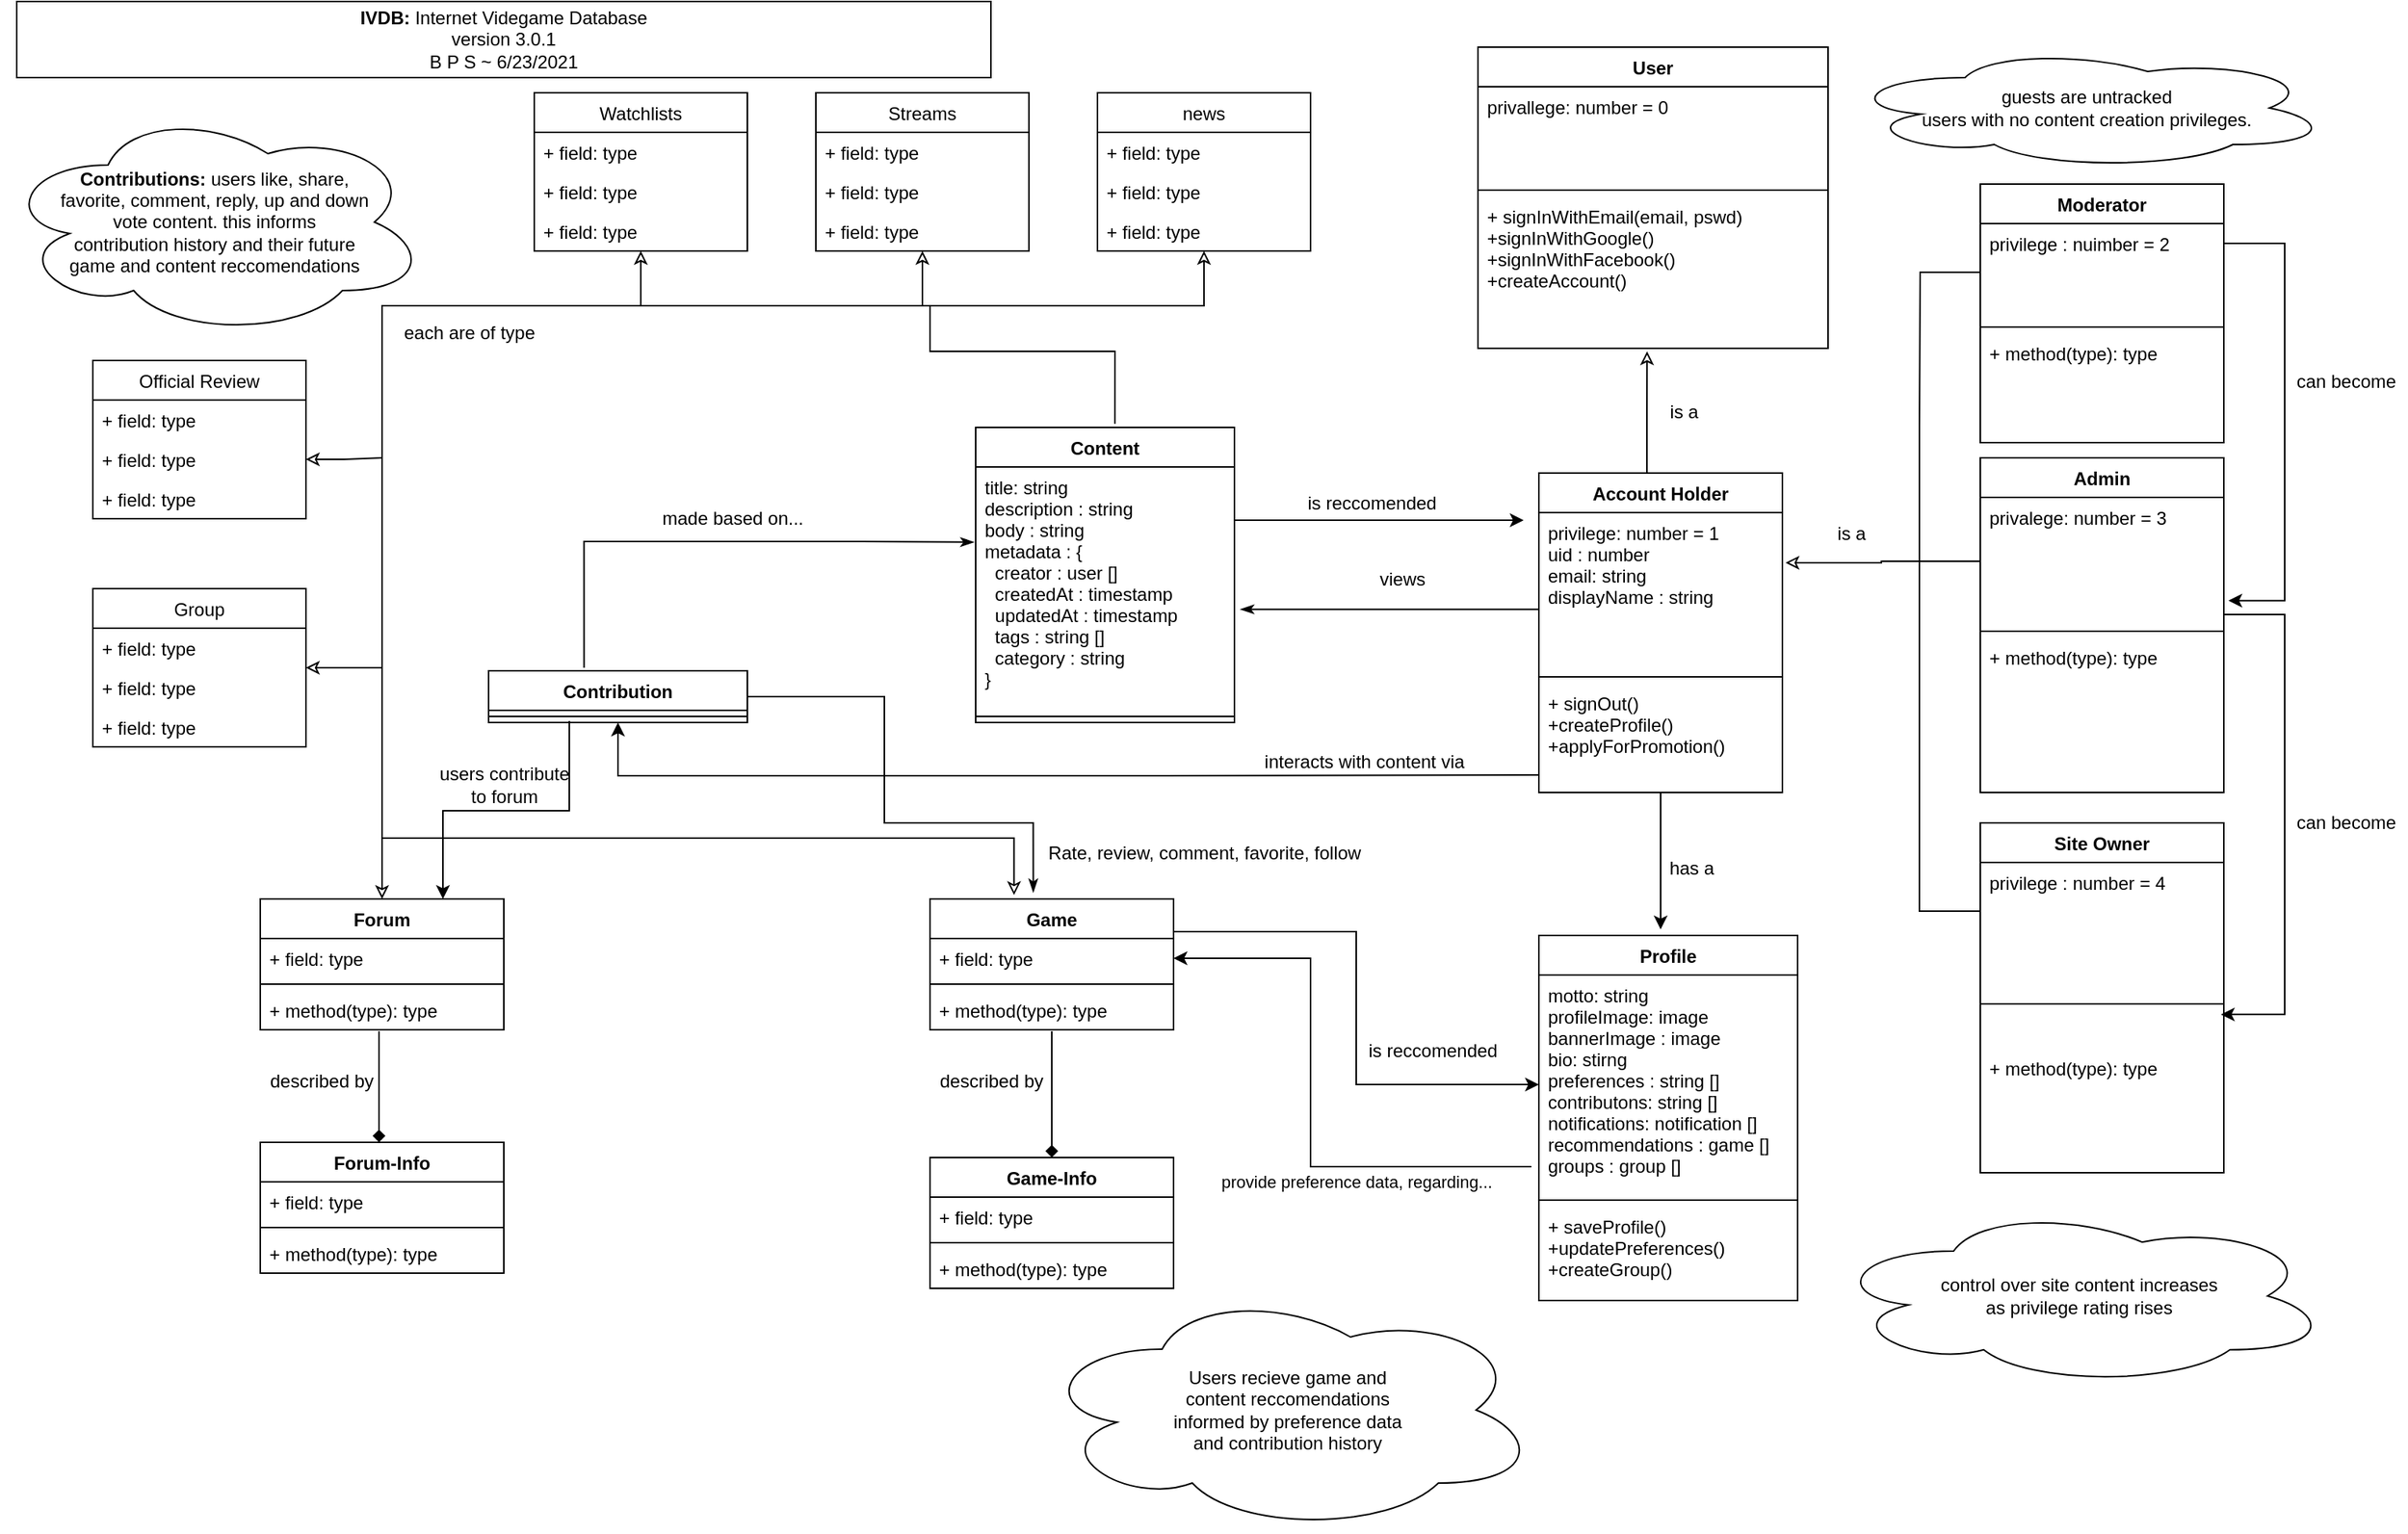 <mxfile version="14.6.0" type="device"><diagram id="C5RBs43oDa-KdzZeNtuy" name="Page-1"><mxGraphModel dx="2845" dy="926" grid="1" gridSize="10" guides="1" tooltips="1" connect="1" arrows="1" fold="1" page="1" pageScale="1" pageWidth="827" pageHeight="1169" math="0" shadow="0"><root><mxCell id="WIyWlLk6GJQsqaUBKTNV-0"/><mxCell id="WIyWlLk6GJQsqaUBKTNV-1" parent="WIyWlLk6GJQsqaUBKTNV-0"/><mxCell id="wxlpoUUS9yCr-T2D9iBe-0" value="User" style="swimlane;fontStyle=1;align=center;verticalAlign=top;childLayout=stackLayout;horizontal=1;startSize=26;horizontalStack=0;resizeParent=1;resizeParentMax=0;resizeLast=0;collapsible=1;marginBottom=0;" vertex="1" parent="WIyWlLk6GJQsqaUBKTNV-1"><mxGeometry x="200" y="40" width="230" height="198" as="geometry"/></mxCell><mxCell id="wxlpoUUS9yCr-T2D9iBe-1" value="privallege: number = 0&#xA;&#xA;" style="text;strokeColor=none;fillColor=none;align=left;verticalAlign=top;spacingLeft=4;spacingRight=4;overflow=hidden;rotatable=0;points=[[0,0.5],[1,0.5]];portConstraint=eastwest;" vertex="1" parent="wxlpoUUS9yCr-T2D9iBe-0"><mxGeometry y="26" width="230" height="64" as="geometry"/></mxCell><mxCell id="wxlpoUUS9yCr-T2D9iBe-2" value="" style="line;strokeWidth=1;fillColor=none;align=left;verticalAlign=middle;spacingTop=-1;spacingLeft=3;spacingRight=3;rotatable=0;labelPosition=right;points=[];portConstraint=eastwest;" vertex="1" parent="wxlpoUUS9yCr-T2D9iBe-0"><mxGeometry y="90" width="230" height="8" as="geometry"/></mxCell><mxCell id="wxlpoUUS9yCr-T2D9iBe-3" value="+ signInWithEmail(email, pswd)&#xA;+signInWithGoogle()&#xA;+signInWithFacebook()&#xA;+createAccount()&#xA;" style="text;strokeColor=none;fillColor=none;align=left;verticalAlign=top;spacingLeft=4;spacingRight=4;overflow=hidden;rotatable=0;points=[[0,0.5],[1,0.5]];portConstraint=eastwest;" vertex="1" parent="wxlpoUUS9yCr-T2D9iBe-0"><mxGeometry y="98" width="230" height="100" as="geometry"/></mxCell><mxCell id="wxlpoUUS9yCr-T2D9iBe-42" style="edgeStyle=orthogonalEdgeStyle;rounded=0;orthogonalLoop=1;jettySize=auto;html=1;entryX=0.483;entryY=1.02;entryDx=0;entryDy=0;entryPerimeter=0;startArrow=none;startFill=0;endArrow=classic;endFill=0;" edge="1" parent="WIyWlLk6GJQsqaUBKTNV-1" source="wxlpoUUS9yCr-T2D9iBe-9" target="wxlpoUUS9yCr-T2D9iBe-3"><mxGeometry relative="1" as="geometry"><Array as="points"><mxPoint x="311" y="280"/><mxPoint x="311" y="280"/></Array></mxGeometry></mxCell><mxCell id="wxlpoUUS9yCr-T2D9iBe-50" style="edgeStyle=orthogonalEdgeStyle;rounded=0;orthogonalLoop=1;jettySize=auto;html=1;startArrow=none;startFill=0;endArrow=classic;endFill=1;" edge="1" parent="WIyWlLk6GJQsqaUBKTNV-1" source="wxlpoUUS9yCr-T2D9iBe-9"><mxGeometry relative="1" as="geometry"><mxPoint x="320" y="620" as="targetPoint"/></mxGeometry></mxCell><mxCell id="wxlpoUUS9yCr-T2D9iBe-9" value="Account Holder" style="swimlane;fontStyle=1;align=center;verticalAlign=top;childLayout=stackLayout;horizontal=1;startSize=26;horizontalStack=0;resizeParent=1;resizeParentMax=0;resizeLast=0;collapsible=1;marginBottom=0;" vertex="1" parent="WIyWlLk6GJQsqaUBKTNV-1"><mxGeometry x="240" y="320" width="160" height="210" as="geometry"/></mxCell><mxCell id="wxlpoUUS9yCr-T2D9iBe-10" value="privilege: number = 1&#xA;uid : number&#xA;email: string&#xA;displayName : string&#xA;&#xA;" style="text;strokeColor=none;fillColor=none;align=left;verticalAlign=top;spacingLeft=4;spacingRight=4;overflow=hidden;rotatable=0;points=[[0,0.5],[1,0.5]];portConstraint=eastwest;" vertex="1" parent="wxlpoUUS9yCr-T2D9iBe-9"><mxGeometry y="26" width="160" height="104" as="geometry"/></mxCell><mxCell id="wxlpoUUS9yCr-T2D9iBe-11" value="" style="line;strokeWidth=1;fillColor=none;align=left;verticalAlign=middle;spacingTop=-1;spacingLeft=3;spacingRight=3;rotatable=0;labelPosition=right;points=[];portConstraint=eastwest;" vertex="1" parent="wxlpoUUS9yCr-T2D9iBe-9"><mxGeometry y="130" width="160" height="8" as="geometry"/></mxCell><mxCell id="wxlpoUUS9yCr-T2D9iBe-12" value="+ signOut()&#xA;+createProfile()&#xA;+applyForPromotion()&#xA;" style="text;strokeColor=none;fillColor=none;align=left;verticalAlign=top;spacingLeft=4;spacingRight=4;overflow=hidden;rotatable=0;points=[[0,0.5],[1,0.5]];portConstraint=eastwest;" vertex="1" parent="wxlpoUUS9yCr-T2D9iBe-9"><mxGeometry y="138" width="160" height="72" as="geometry"/></mxCell><mxCell id="wxlpoUUS9yCr-T2D9iBe-13" value="Moderator&#xA;" style="swimlane;fontStyle=1;align=center;verticalAlign=top;childLayout=stackLayout;horizontal=1;startSize=26;horizontalStack=0;resizeParent=1;resizeParentMax=0;resizeLast=0;collapsible=1;marginBottom=0;" vertex="1" parent="WIyWlLk6GJQsqaUBKTNV-1"><mxGeometry x="530" y="130" width="160" height="170" as="geometry"/></mxCell><mxCell id="wxlpoUUS9yCr-T2D9iBe-14" value="privilege : nuimber = 2" style="text;strokeColor=none;fillColor=none;align=left;verticalAlign=top;spacingLeft=4;spacingRight=4;overflow=hidden;rotatable=0;points=[[0,0.5],[1,0.5]];portConstraint=eastwest;" vertex="1" parent="wxlpoUUS9yCr-T2D9iBe-13"><mxGeometry y="26" width="160" height="64" as="geometry"/></mxCell><mxCell id="wxlpoUUS9yCr-T2D9iBe-15" value="" style="line;strokeWidth=1;fillColor=none;align=left;verticalAlign=middle;spacingTop=-1;spacingLeft=3;spacingRight=3;rotatable=0;labelPosition=right;points=[];portConstraint=eastwest;" vertex="1" parent="wxlpoUUS9yCr-T2D9iBe-13"><mxGeometry y="90" width="160" height="8" as="geometry"/></mxCell><mxCell id="wxlpoUUS9yCr-T2D9iBe-16" value="+ method(type): type" style="text;strokeColor=none;fillColor=none;align=left;verticalAlign=top;spacingLeft=4;spacingRight=4;overflow=hidden;rotatable=0;points=[[0,0.5],[1,0.5]];portConstraint=eastwest;" vertex="1" parent="wxlpoUUS9yCr-T2D9iBe-13"><mxGeometry y="98" width="160" height="72" as="geometry"/></mxCell><mxCell id="wxlpoUUS9yCr-T2D9iBe-17" value="Admin&#xA;" style="swimlane;fontStyle=1;align=center;verticalAlign=top;childLayout=stackLayout;horizontal=1;startSize=26;horizontalStack=0;resizeParent=1;resizeParentMax=0;resizeLast=0;collapsible=1;marginBottom=0;" vertex="1" parent="WIyWlLk6GJQsqaUBKTNV-1"><mxGeometry x="530" y="310" width="160" height="220" as="geometry"/></mxCell><mxCell id="wxlpoUUS9yCr-T2D9iBe-18" value="privalege: number = 3" style="text;strokeColor=none;fillColor=none;align=left;verticalAlign=top;spacingLeft=4;spacingRight=4;overflow=hidden;rotatable=0;points=[[0,0.5],[1,0.5]];portConstraint=eastwest;" vertex="1" parent="wxlpoUUS9yCr-T2D9iBe-17"><mxGeometry y="26" width="160" height="84" as="geometry"/></mxCell><mxCell id="wxlpoUUS9yCr-T2D9iBe-19" value="" style="line;strokeWidth=1;fillColor=none;align=left;verticalAlign=middle;spacingTop=-1;spacingLeft=3;spacingRight=3;rotatable=0;labelPosition=right;points=[];portConstraint=eastwest;" vertex="1" parent="wxlpoUUS9yCr-T2D9iBe-17"><mxGeometry y="110" width="160" height="8" as="geometry"/></mxCell><mxCell id="wxlpoUUS9yCr-T2D9iBe-20" value="+ method(type): type" style="text;strokeColor=none;fillColor=none;align=left;verticalAlign=top;spacingLeft=4;spacingRight=4;overflow=hidden;rotatable=0;points=[[0,0.5],[1,0.5]];portConstraint=eastwest;" vertex="1" parent="wxlpoUUS9yCr-T2D9iBe-17"><mxGeometry y="118" width="160" height="102" as="geometry"/></mxCell><mxCell id="wxlpoUUS9yCr-T2D9iBe-21" value="Site Owner" style="swimlane;fontStyle=1;align=center;verticalAlign=top;childLayout=stackLayout;horizontal=1;startSize=26;horizontalStack=0;resizeParent=1;resizeParentMax=0;resizeLast=0;collapsible=1;marginBottom=0;" vertex="1" parent="WIyWlLk6GJQsqaUBKTNV-1"><mxGeometry x="530" y="550" width="160" height="230" as="geometry"/></mxCell><mxCell id="wxlpoUUS9yCr-T2D9iBe-22" value="privilege : number = 4" style="text;strokeColor=none;fillColor=none;align=left;verticalAlign=top;spacingLeft=4;spacingRight=4;overflow=hidden;rotatable=0;points=[[0,0.5],[1,0.5]];portConstraint=eastwest;" vertex="1" parent="wxlpoUUS9yCr-T2D9iBe-21"><mxGeometry y="26" width="160" height="64" as="geometry"/></mxCell><mxCell id="wxlpoUUS9yCr-T2D9iBe-23" value="" style="line;strokeWidth=1;fillColor=none;align=left;verticalAlign=middle;spacingTop=-1;spacingLeft=3;spacingRight=3;rotatable=0;labelPosition=right;points=[];portConstraint=eastwest;" vertex="1" parent="wxlpoUUS9yCr-T2D9iBe-21"><mxGeometry y="90" width="160" height="58" as="geometry"/></mxCell><mxCell id="wxlpoUUS9yCr-T2D9iBe-24" value="+ method(type): type" style="text;strokeColor=none;fillColor=none;align=left;verticalAlign=top;spacingLeft=4;spacingRight=4;overflow=hidden;rotatable=0;points=[[0,0.5],[1,0.5]];portConstraint=eastwest;" vertex="1" parent="wxlpoUUS9yCr-T2D9iBe-21"><mxGeometry y="148" width="160" height="82" as="geometry"/></mxCell><mxCell id="wxlpoUUS9yCr-T2D9iBe-26" style="edgeStyle=orthogonalEdgeStyle;rounded=0;orthogonalLoop=1;jettySize=auto;html=1;endArrow=none;endFill=0;" edge="1" parent="WIyWlLk6GJQsqaUBKTNV-1" source="wxlpoUUS9yCr-T2D9iBe-14"><mxGeometry relative="1" as="geometry"><mxPoint x="490" y="290" as="targetPoint"/></mxGeometry></mxCell><mxCell id="wxlpoUUS9yCr-T2D9iBe-27" style="edgeStyle=orthogonalEdgeStyle;rounded=0;orthogonalLoop=1;jettySize=auto;html=1;endArrow=none;endFill=0;" edge="1" parent="WIyWlLk6GJQsqaUBKTNV-1" source="wxlpoUUS9yCr-T2D9iBe-22"><mxGeometry relative="1" as="geometry"><mxPoint x="490" y="290" as="targetPoint"/><Array as="points"><mxPoint x="490" y="608"/></Array></mxGeometry></mxCell><mxCell id="wxlpoUUS9yCr-T2D9iBe-28" style="edgeStyle=orthogonalEdgeStyle;rounded=0;orthogonalLoop=1;jettySize=auto;html=1;endArrow=classic;endFill=0;entryX=1.013;entryY=0.317;entryDx=0;entryDy=0;entryPerimeter=0;" edge="1" parent="WIyWlLk6GJQsqaUBKTNV-1" source="wxlpoUUS9yCr-T2D9iBe-18" target="wxlpoUUS9yCr-T2D9iBe-10"><mxGeometry relative="1" as="geometry"><mxPoint x="490" y="379" as="targetPoint"/></mxGeometry></mxCell><mxCell id="wxlpoUUS9yCr-T2D9iBe-32" value="&lt;div&gt;&lt;b&gt;IVDB: &lt;/b&gt;Internet Videgame Database&lt;/div&gt;&lt;div&gt;version 3.0.1&lt;/div&gt;&lt;div&gt;B P S ~ 6/23/2021&lt;br&gt;&lt;/div&gt;" style="text;html=1;fillColor=none;align=center;verticalAlign=middle;whiteSpace=wrap;rounded=0;strokeWidth=1;strokeColor=#000000;" vertex="1" parent="WIyWlLk6GJQsqaUBKTNV-1"><mxGeometry x="-760" y="10" width="640" height="50" as="geometry"/></mxCell><mxCell id="wxlpoUUS9yCr-T2D9iBe-35" value="&lt;div&gt;guests are untracked&lt;br&gt;&lt;/div&gt;&lt;div&gt;users with no content creation privileges.&lt;/div&gt;" style="ellipse;shape=cloud;whiteSpace=wrap;html=1;" vertex="1" parent="WIyWlLk6GJQsqaUBKTNV-1"><mxGeometry x="440" y="40" width="320" height="80" as="geometry"/></mxCell><mxCell id="wxlpoUUS9yCr-T2D9iBe-37" style="edgeStyle=orthogonalEdgeStyle;rounded=0;orthogonalLoop=1;jettySize=auto;html=1;startArrow=none;startFill=0;endArrow=classic;endFill=1;entryX=1.019;entryY=0.808;entryDx=0;entryDy=0;entryPerimeter=0;" edge="1" parent="WIyWlLk6GJQsqaUBKTNV-1" source="wxlpoUUS9yCr-T2D9iBe-14" target="wxlpoUUS9yCr-T2D9iBe-18"><mxGeometry relative="1" as="geometry"><mxPoint x="730" y="410" as="targetPoint"/><Array as="points"><mxPoint x="730" y="169"/><mxPoint x="730" y="404"/></Array></mxGeometry></mxCell><mxCell id="wxlpoUUS9yCr-T2D9iBe-38" style="edgeStyle=orthogonalEdgeStyle;rounded=0;orthogonalLoop=1;jettySize=auto;html=1;startArrow=none;startFill=0;endArrow=classic;endFill=1;entryX=0.988;entryY=-0.269;entryDx=0;entryDy=0;entryPerimeter=0;exitX=1;exitY=0.5;exitDx=0;exitDy=0;" edge="1" parent="WIyWlLk6GJQsqaUBKTNV-1" source="wxlpoUUS9yCr-T2D9iBe-20" target="wxlpoUUS9yCr-T2D9iBe-24"><mxGeometry relative="1" as="geometry"><mxPoint x="730" y="510" as="targetPoint"/><Array as="points"><mxPoint x="690" y="413"/><mxPoint x="730" y="413"/><mxPoint x="730" y="676"/></Array></mxGeometry></mxCell><mxCell id="wxlpoUUS9yCr-T2D9iBe-40" value="can become" style="text;html=1;align=center;verticalAlign=middle;resizable=0;points=[];autosize=1;strokeColor=none;" vertex="1" parent="WIyWlLk6GJQsqaUBKTNV-1"><mxGeometry x="730" y="540" width="80" height="20" as="geometry"/></mxCell><mxCell id="wxlpoUUS9yCr-T2D9iBe-41" value="can become" style="text;html=1;align=center;verticalAlign=middle;resizable=0;points=[];autosize=1;strokeColor=none;" vertex="1" parent="WIyWlLk6GJQsqaUBKTNV-1"><mxGeometry x="730" y="250" width="80" height="20" as="geometry"/></mxCell><mxCell id="wxlpoUUS9yCr-T2D9iBe-43" value="is a" style="text;html=1;align=center;verticalAlign=middle;resizable=0;points=[];autosize=1;strokeColor=none;" vertex="1" parent="WIyWlLk6GJQsqaUBKTNV-1"><mxGeometry x="320" y="270" width="30" height="20" as="geometry"/></mxCell><mxCell id="wxlpoUUS9yCr-T2D9iBe-46" value="is a" style="text;html=1;align=center;verticalAlign=middle;resizable=0;points=[];autosize=1;strokeColor=none;" vertex="1" parent="WIyWlLk6GJQsqaUBKTNV-1"><mxGeometry x="430" y="350" width="30" height="20" as="geometry"/></mxCell><mxCell id="wxlpoUUS9yCr-T2D9iBe-53" style="edgeStyle=orthogonalEdgeStyle;rounded=0;orthogonalLoop=1;jettySize=auto;html=1;startArrow=none;startFill=0;endArrow=classicThin;endFill=1;entryX=1.023;entryY=0.585;entryDx=0;entryDy=0;entryPerimeter=0;" edge="1" parent="WIyWlLk6GJQsqaUBKTNV-1" source="wxlpoUUS9yCr-T2D9iBe-10" target="wxlpoUUS9yCr-T2D9iBe-67"><mxGeometry relative="1" as="geometry"><mxPoint x="40" y="400" as="targetPoint"/><Array as="points"><mxPoint x="60" y="410"/></Array></mxGeometry></mxCell><mxCell id="wxlpoUUS9yCr-T2D9iBe-54" value="Profile" style="swimlane;fontStyle=1;align=center;verticalAlign=top;childLayout=stackLayout;horizontal=1;startSize=26;horizontalStack=0;resizeParent=1;resizeParentMax=0;resizeLast=0;collapsible=1;marginBottom=0;" vertex="1" parent="WIyWlLk6GJQsqaUBKTNV-1"><mxGeometry x="240" y="624" width="170" height="240" as="geometry"/></mxCell><mxCell id="wxlpoUUS9yCr-T2D9iBe-55" value="motto: string&#xA;profileImage: image&#xA;bannerImage : image&#xA;bio: stirng&#xA;preferences : string []&#xA;contributons: string []&#xA;notifications: notification []&#xA;recommendations : game []&#xA;groups : group []&#xA;&#xA;&#xA;" style="text;strokeColor=none;fillColor=none;align=left;verticalAlign=top;spacingLeft=4;spacingRight=4;overflow=hidden;rotatable=0;points=[[0,0.5],[1,0.5]];portConstraint=eastwest;" vertex="1" parent="wxlpoUUS9yCr-T2D9iBe-54"><mxGeometry y="26" width="170" height="144" as="geometry"/></mxCell><mxCell id="wxlpoUUS9yCr-T2D9iBe-56" value="" style="line;strokeWidth=1;fillColor=none;align=left;verticalAlign=middle;spacingTop=-1;spacingLeft=3;spacingRight=3;rotatable=0;labelPosition=right;points=[];portConstraint=eastwest;" vertex="1" parent="wxlpoUUS9yCr-T2D9iBe-54"><mxGeometry y="170" width="170" height="8" as="geometry"/></mxCell><mxCell id="wxlpoUUS9yCr-T2D9iBe-57" value="+ saveProfile()&#xA;+updatePreferences()&#xA;+createGroup()&#xA;" style="text;strokeColor=none;fillColor=none;align=left;verticalAlign=top;spacingLeft=4;spacingRight=4;overflow=hidden;rotatable=0;points=[[0,0.5],[1,0.5]];portConstraint=eastwest;" vertex="1" parent="wxlpoUUS9yCr-T2D9iBe-54"><mxGeometry y="178" width="170" height="62" as="geometry"/></mxCell><mxCell id="wxlpoUUS9yCr-T2D9iBe-63" value="has a" style="text;html=1;align=center;verticalAlign=middle;resizable=0;points=[];autosize=1;strokeColor=none;" vertex="1" parent="WIyWlLk6GJQsqaUBKTNV-1"><mxGeometry x="320" y="570" width="40" height="20" as="geometry"/></mxCell><mxCell id="wxlpoUUS9yCr-T2D9iBe-64" value="&lt;div&gt;control over site content increases &lt;br&gt;&lt;/div&gt;&lt;div&gt;as privilege rating rises&lt;/div&gt;" style="ellipse;shape=cloud;whiteSpace=wrap;html=1;" vertex="1" parent="WIyWlLk6GJQsqaUBKTNV-1"><mxGeometry x="430" y="802" width="330" height="118" as="geometry"/></mxCell><mxCell id="wxlpoUUS9yCr-T2D9iBe-65" value="views " style="text;html=1;align=center;verticalAlign=middle;resizable=0;points=[];autosize=1;strokeColor=none;" vertex="1" parent="WIyWlLk6GJQsqaUBKTNV-1"><mxGeometry x="125" y="380" width="50" height="20" as="geometry"/></mxCell><mxCell id="wxlpoUUS9yCr-T2D9iBe-127" style="edgeStyle=orthogonalEdgeStyle;rounded=0;orthogonalLoop=1;jettySize=auto;html=1;startArrow=none;startFill=0;endArrow=none;endFill=0;exitX=0.538;exitY=-0.012;exitDx=0;exitDy=0;exitPerimeter=0;" edge="1" parent="WIyWlLk6GJQsqaUBKTNV-1" source="wxlpoUUS9yCr-T2D9iBe-66"><mxGeometry relative="1" as="geometry"><mxPoint x="-160" y="210" as="targetPoint"/><Array as="points"><mxPoint x="-39" y="240"/><mxPoint x="-160" y="240"/></Array></mxGeometry></mxCell><mxCell id="wxlpoUUS9yCr-T2D9iBe-143" style="edgeStyle=orthogonalEdgeStyle;rounded=0;orthogonalLoop=1;jettySize=auto;html=1;startArrow=none;startFill=0;endArrow=classic;endFill=1;exitX=1;exitY=0.219;exitDx=0;exitDy=0;exitPerimeter=0;" edge="1" parent="WIyWlLk6GJQsqaUBKTNV-1" source="wxlpoUUS9yCr-T2D9iBe-67"><mxGeometry relative="1" as="geometry"><mxPoint x="230" y="351" as="targetPoint"/><Array as="points"><mxPoint x="230" y="351"/></Array></mxGeometry></mxCell><mxCell id="wxlpoUUS9yCr-T2D9iBe-66" value="Content" style="swimlane;fontStyle=1;align=center;verticalAlign=top;childLayout=stackLayout;horizontal=1;startSize=26;horizontalStack=0;resizeParent=1;resizeParentMax=0;resizeLast=0;collapsible=1;marginBottom=0;" vertex="1" parent="WIyWlLk6GJQsqaUBKTNV-1"><mxGeometry x="-130" y="290" width="170" height="194" as="geometry"/></mxCell><mxCell id="wxlpoUUS9yCr-T2D9iBe-67" value="title: string&#xA;description : string&#xA;body : string&#xA;metadata : {&#xA;  creator : user []&#xA;  createdAt : timestamp&#xA;  updatedAt : timestamp&#xA;  tags : string []&#xA;  category : string&#xA;}&#xA;" style="text;strokeColor=none;fillColor=none;align=left;verticalAlign=top;spacingLeft=4;spacingRight=4;overflow=hidden;rotatable=0;points=[[0,0.5],[1,0.5]];portConstraint=eastwest;" vertex="1" parent="wxlpoUUS9yCr-T2D9iBe-66"><mxGeometry y="26" width="170" height="160" as="geometry"/></mxCell><mxCell id="wxlpoUUS9yCr-T2D9iBe-68" value="" style="line;strokeWidth=1;fillColor=none;align=left;verticalAlign=middle;spacingTop=-1;spacingLeft=3;spacingRight=3;rotatable=0;labelPosition=right;points=[];portConstraint=eastwest;" vertex="1" parent="wxlpoUUS9yCr-T2D9iBe-66"><mxGeometry y="186" width="170" height="8" as="geometry"/></mxCell><mxCell id="wxlpoUUS9yCr-T2D9iBe-138" style="edgeStyle=orthogonalEdgeStyle;rounded=0;orthogonalLoop=1;jettySize=auto;html=1;startArrow=classic;startFill=0;endArrow=none;endFill=0;" edge="1" parent="WIyWlLk6GJQsqaUBKTNV-1" source="wxlpoUUS9yCr-T2D9iBe-70"><mxGeometry relative="1" as="geometry"><mxPoint x="-520" y="550" as="targetPoint"/></mxGeometry></mxCell><mxCell id="wxlpoUUS9yCr-T2D9iBe-70" value="Forum" style="swimlane;fontStyle=1;align=center;verticalAlign=top;childLayout=stackLayout;horizontal=1;startSize=26;horizontalStack=0;resizeParent=1;resizeParentMax=0;resizeLast=0;collapsible=1;marginBottom=0;" vertex="1" parent="WIyWlLk6GJQsqaUBKTNV-1"><mxGeometry x="-600" y="600" width="160" height="86" as="geometry"/></mxCell><mxCell id="wxlpoUUS9yCr-T2D9iBe-71" value="+ field: type" style="text;strokeColor=none;fillColor=none;align=left;verticalAlign=top;spacingLeft=4;spacingRight=4;overflow=hidden;rotatable=0;points=[[0,0.5],[1,0.5]];portConstraint=eastwest;" vertex="1" parent="wxlpoUUS9yCr-T2D9iBe-70"><mxGeometry y="26" width="160" height="26" as="geometry"/></mxCell><mxCell id="wxlpoUUS9yCr-T2D9iBe-72" value="" style="line;strokeWidth=1;fillColor=none;align=left;verticalAlign=middle;spacingTop=-1;spacingLeft=3;spacingRight=3;rotatable=0;labelPosition=right;points=[];portConstraint=eastwest;" vertex="1" parent="wxlpoUUS9yCr-T2D9iBe-70"><mxGeometry y="52" width="160" height="8" as="geometry"/></mxCell><mxCell id="wxlpoUUS9yCr-T2D9iBe-73" value="+ method(type): type" style="text;strokeColor=none;fillColor=none;align=left;verticalAlign=top;spacingLeft=4;spacingRight=4;overflow=hidden;rotatable=0;points=[[0,0.5],[1,0.5]];portConstraint=eastwest;" vertex="1" parent="wxlpoUUS9yCr-T2D9iBe-70"><mxGeometry y="60" width="160" height="26" as="geometry"/></mxCell><mxCell id="wxlpoUUS9yCr-T2D9iBe-87" style="edgeStyle=orthogonalEdgeStyle;rounded=0;orthogonalLoop=1;jettySize=auto;html=1;startArrow=diamond;startFill=1;endArrow=none;endFill=0;entryX=0.5;entryY=1.038;entryDx=0;entryDy=0;entryPerimeter=0;" edge="1" parent="WIyWlLk6GJQsqaUBKTNV-1" source="wxlpoUUS9yCr-T2D9iBe-74" target="wxlpoUUS9yCr-T2D9iBe-81"><mxGeometry relative="1" as="geometry"><mxPoint x="-80" y="700" as="targetPoint"/></mxGeometry></mxCell><mxCell id="wxlpoUUS9yCr-T2D9iBe-74" value="Game-Info" style="swimlane;fontStyle=1;align=center;verticalAlign=top;childLayout=stackLayout;horizontal=1;startSize=26;horizontalStack=0;resizeParent=1;resizeParentMax=0;resizeLast=0;collapsible=1;marginBottom=0;" vertex="1" parent="WIyWlLk6GJQsqaUBKTNV-1"><mxGeometry x="-160" y="770" width="160" height="86" as="geometry"/></mxCell><mxCell id="wxlpoUUS9yCr-T2D9iBe-75" value="+ field: type" style="text;strokeColor=none;fillColor=none;align=left;verticalAlign=top;spacingLeft=4;spacingRight=4;overflow=hidden;rotatable=0;points=[[0,0.5],[1,0.5]];portConstraint=eastwest;" vertex="1" parent="wxlpoUUS9yCr-T2D9iBe-74"><mxGeometry y="26" width="160" height="26" as="geometry"/></mxCell><mxCell id="wxlpoUUS9yCr-T2D9iBe-76" value="" style="line;strokeWidth=1;fillColor=none;align=left;verticalAlign=middle;spacingTop=-1;spacingLeft=3;spacingRight=3;rotatable=0;labelPosition=right;points=[];portConstraint=eastwest;" vertex="1" parent="wxlpoUUS9yCr-T2D9iBe-74"><mxGeometry y="52" width="160" height="8" as="geometry"/></mxCell><mxCell id="wxlpoUUS9yCr-T2D9iBe-77" value="+ method(type): type" style="text;strokeColor=none;fillColor=none;align=left;verticalAlign=top;spacingLeft=4;spacingRight=4;overflow=hidden;rotatable=0;points=[[0,0.5],[1,0.5]];portConstraint=eastwest;" vertex="1" parent="wxlpoUUS9yCr-T2D9iBe-74"><mxGeometry y="60" width="160" height="26" as="geometry"/></mxCell><mxCell id="wxlpoUUS9yCr-T2D9iBe-78" value="Game" style="swimlane;fontStyle=1;align=center;verticalAlign=top;childLayout=stackLayout;horizontal=1;startSize=26;horizontalStack=0;resizeParent=1;resizeParentMax=0;resizeLast=0;collapsible=1;marginBottom=0;" vertex="1" parent="WIyWlLk6GJQsqaUBKTNV-1"><mxGeometry x="-160" y="600" width="160" height="86" as="geometry"/></mxCell><mxCell id="wxlpoUUS9yCr-T2D9iBe-79" value="+ field: type" style="text;strokeColor=none;fillColor=none;align=left;verticalAlign=top;spacingLeft=4;spacingRight=4;overflow=hidden;rotatable=0;points=[[0,0.5],[1,0.5]];portConstraint=eastwest;" vertex="1" parent="wxlpoUUS9yCr-T2D9iBe-78"><mxGeometry y="26" width="160" height="26" as="geometry"/></mxCell><mxCell id="wxlpoUUS9yCr-T2D9iBe-80" value="" style="line;strokeWidth=1;fillColor=none;align=left;verticalAlign=middle;spacingTop=-1;spacingLeft=3;spacingRight=3;rotatable=0;labelPosition=right;points=[];portConstraint=eastwest;" vertex="1" parent="wxlpoUUS9yCr-T2D9iBe-78"><mxGeometry y="52" width="160" height="8" as="geometry"/></mxCell><mxCell id="wxlpoUUS9yCr-T2D9iBe-81" value="+ method(type): type" style="text;strokeColor=none;fillColor=none;align=left;verticalAlign=top;spacingLeft=4;spacingRight=4;overflow=hidden;rotatable=0;points=[[0,0.5],[1,0.5]];portConstraint=eastwest;" vertex="1" parent="wxlpoUUS9yCr-T2D9iBe-78"><mxGeometry y="60" width="160" height="26" as="geometry"/></mxCell><mxCell id="wxlpoUUS9yCr-T2D9iBe-86" style="edgeStyle=orthogonalEdgeStyle;rounded=0;orthogonalLoop=1;jettySize=auto;html=1;startArrow=diamond;startFill=1;endArrow=none;endFill=0;" edge="1" parent="WIyWlLk6GJQsqaUBKTNV-1" source="wxlpoUUS9yCr-T2D9iBe-82"><mxGeometry relative="1" as="geometry"><mxPoint x="-522" y="687" as="targetPoint"/><Array as="points"><mxPoint x="-522" y="740"/><mxPoint x="-522" y="740"/></Array></mxGeometry></mxCell><mxCell id="wxlpoUUS9yCr-T2D9iBe-82" value="Forum-Info" style="swimlane;fontStyle=1;align=center;verticalAlign=top;childLayout=stackLayout;horizontal=1;startSize=26;horizontalStack=0;resizeParent=1;resizeParentMax=0;resizeLast=0;collapsible=1;marginBottom=0;" vertex="1" parent="WIyWlLk6GJQsqaUBKTNV-1"><mxGeometry x="-600" y="760" width="160" height="86" as="geometry"/></mxCell><mxCell id="wxlpoUUS9yCr-T2D9iBe-83" value="+ field: type" style="text;strokeColor=none;fillColor=none;align=left;verticalAlign=top;spacingLeft=4;spacingRight=4;overflow=hidden;rotatable=0;points=[[0,0.5],[1,0.5]];portConstraint=eastwest;" vertex="1" parent="wxlpoUUS9yCr-T2D9iBe-82"><mxGeometry y="26" width="160" height="26" as="geometry"/></mxCell><mxCell id="wxlpoUUS9yCr-T2D9iBe-84" value="" style="line;strokeWidth=1;fillColor=none;align=left;verticalAlign=middle;spacingTop=-1;spacingLeft=3;spacingRight=3;rotatable=0;labelPosition=right;points=[];portConstraint=eastwest;" vertex="1" parent="wxlpoUUS9yCr-T2D9iBe-82"><mxGeometry y="52" width="160" height="8" as="geometry"/></mxCell><mxCell id="wxlpoUUS9yCr-T2D9iBe-85" value="+ method(type): type" style="text;strokeColor=none;fillColor=none;align=left;verticalAlign=top;spacingLeft=4;spacingRight=4;overflow=hidden;rotatable=0;points=[[0,0.5],[1,0.5]];portConstraint=eastwest;" vertex="1" parent="wxlpoUUS9yCr-T2D9iBe-82"><mxGeometry y="60" width="160" height="26" as="geometry"/></mxCell><mxCell id="wxlpoUUS9yCr-T2D9iBe-88" value="described by" style="text;html=1;align=center;verticalAlign=middle;resizable=0;points=[];autosize=1;strokeColor=none;" vertex="1" parent="WIyWlLk6GJQsqaUBKTNV-1"><mxGeometry x="-600" y="710" width="80" height="20" as="geometry"/></mxCell><mxCell id="wxlpoUUS9yCr-T2D9iBe-89" value="described by" style="text;html=1;align=center;verticalAlign=middle;resizable=0;points=[];autosize=1;strokeColor=none;" vertex="1" parent="WIyWlLk6GJQsqaUBKTNV-1"><mxGeometry x="-160" y="710" width="80" height="20" as="geometry"/></mxCell><mxCell id="wxlpoUUS9yCr-T2D9iBe-90" style="edgeStyle=orthogonalEdgeStyle;rounded=0;orthogonalLoop=1;jettySize=auto;html=1;entryX=1;entryY=0.25;entryDx=0;entryDy=0;startArrow=classic;startFill=1;endArrow=none;endFill=0;" edge="1" parent="WIyWlLk6GJQsqaUBKTNV-1" source="wxlpoUUS9yCr-T2D9iBe-55" target="wxlpoUUS9yCr-T2D9iBe-78"><mxGeometry relative="1" as="geometry"/></mxCell><mxCell id="wxlpoUUS9yCr-T2D9iBe-91" style="edgeStyle=orthogonalEdgeStyle;rounded=0;orthogonalLoop=1;jettySize=auto;html=1;entryX=-0.029;entryY=0.875;entryDx=0;entryDy=0;entryPerimeter=0;startArrow=classic;startFill=1;endArrow=none;endFill=0;" edge="1" parent="WIyWlLk6GJQsqaUBKTNV-1" source="wxlpoUUS9yCr-T2D9iBe-79" target="wxlpoUUS9yCr-T2D9iBe-55"><mxGeometry relative="1" as="geometry"><Array as="points"><mxPoint x="90" y="639"/><mxPoint x="90" y="776"/></Array></mxGeometry></mxCell><mxCell id="wxlpoUUS9yCr-T2D9iBe-145" value="provide preference data, regarding..." style="edgeLabel;html=1;align=center;verticalAlign=middle;resizable=0;points=[];" vertex="1" connectable="0" parent="wxlpoUUS9yCr-T2D9iBe-91"><mxGeometry x="0.22" y="-9" relative="1" as="geometry"><mxPoint x="30" y="1" as="offset"/></mxGeometry></mxCell><mxCell id="wxlpoUUS9yCr-T2D9iBe-94" value="&lt;div&gt;Users recieve game and &lt;br&gt;&lt;/div&gt;&lt;div&gt;content reccomendations&lt;/div&gt;&lt;div&gt;informed by preference data&lt;/div&gt;&lt;div&gt; and contribution history&lt;br&gt;&lt;/div&gt;" style="ellipse;shape=cloud;whiteSpace=wrap;html=1;" vertex="1" parent="WIyWlLk6GJQsqaUBKTNV-1"><mxGeometry x="-90" y="856" width="330" height="160" as="geometry"/></mxCell><mxCell id="wxlpoUUS9yCr-T2D9iBe-100" style="edgeStyle=orthogonalEdgeStyle;rounded=0;orthogonalLoop=1;jettySize=auto;html=1;startArrow=none;startFill=0;endArrow=classicThin;endFill=1;entryX=0.424;entryY=-0.05;entryDx=0;entryDy=0;entryPerimeter=0;" edge="1" parent="WIyWlLk6GJQsqaUBKTNV-1" source="wxlpoUUS9yCr-T2D9iBe-97" target="wxlpoUUS9yCr-T2D9iBe-78"><mxGeometry relative="1" as="geometry"><mxPoint x="-90" y="590" as="targetPoint"/><Array as="points"><mxPoint x="-190" y="467"/><mxPoint x="-190" y="550"/><mxPoint x="-92" y="550"/></Array></mxGeometry></mxCell><mxCell id="wxlpoUUS9yCr-T2D9iBe-103" style="edgeStyle=orthogonalEdgeStyle;rounded=0;orthogonalLoop=1;jettySize=auto;html=1;startArrow=classic;startFill=1;endArrow=none;endFill=0;entryX=0.003;entryY=0.841;entryDx=0;entryDy=0;entryPerimeter=0;" edge="1" parent="WIyWlLk6GJQsqaUBKTNV-1" source="wxlpoUUS9yCr-T2D9iBe-97" target="wxlpoUUS9yCr-T2D9iBe-12"><mxGeometry relative="1" as="geometry"><mxPoint x="-295" y="400" as="targetPoint"/><Array as="points"><mxPoint x="-365" y="519"/><mxPoint x="-20" y="519"/></Array></mxGeometry></mxCell><mxCell id="wxlpoUUS9yCr-T2D9iBe-104" style="edgeStyle=orthogonalEdgeStyle;rounded=0;orthogonalLoop=1;jettySize=auto;html=1;entryX=-0.006;entryY=0.309;entryDx=0;entryDy=0;entryPerimeter=0;startArrow=none;startFill=0;endArrow=classicThin;endFill=1;exitX=0.369;exitY=-0.059;exitDx=0;exitDy=0;exitPerimeter=0;" edge="1" parent="WIyWlLk6GJQsqaUBKTNV-1" source="wxlpoUUS9yCr-T2D9iBe-97" target="wxlpoUUS9yCr-T2D9iBe-67"><mxGeometry relative="1" as="geometry"><Array as="points"><mxPoint x="-387" y="365"/><mxPoint x="-205" y="365"/></Array></mxGeometry></mxCell><mxCell id="wxlpoUUS9yCr-T2D9iBe-141" style="edgeStyle=orthogonalEdgeStyle;rounded=0;orthogonalLoop=1;jettySize=auto;html=1;entryX=0.75;entryY=0;entryDx=0;entryDy=0;startArrow=none;startFill=0;endArrow=classic;endFill=1;exitX=0.312;exitY=0.875;exitDx=0;exitDy=0;exitPerimeter=0;" edge="1" parent="WIyWlLk6GJQsqaUBKTNV-1" source="wxlpoUUS9yCr-T2D9iBe-99" target="wxlpoUUS9yCr-T2D9iBe-70"><mxGeometry relative="1" as="geometry"/></mxCell><mxCell id="wxlpoUUS9yCr-T2D9iBe-97" value="Contribution" style="swimlane;fontStyle=1;align=center;verticalAlign=top;childLayout=stackLayout;horizontal=1;startSize=26;horizontalStack=0;resizeParent=1;resizeParentMax=0;resizeLast=0;collapsible=1;marginBottom=0;" vertex="1" parent="WIyWlLk6GJQsqaUBKTNV-1"><mxGeometry x="-450" y="450" width="170" height="34" as="geometry"/></mxCell><mxCell id="wxlpoUUS9yCr-T2D9iBe-99" value="" style="line;strokeWidth=1;fillColor=none;align=left;verticalAlign=middle;spacingTop=-1;spacingLeft=3;spacingRight=3;rotatable=0;labelPosition=right;points=[];portConstraint=eastwest;" vertex="1" parent="wxlpoUUS9yCr-T2D9iBe-97"><mxGeometry y="26" width="170" height="8" as="geometry"/></mxCell><mxCell id="wxlpoUUS9yCr-T2D9iBe-101" value="interacts with content via" style="text;html=1;align=center;verticalAlign=middle;resizable=0;points=[];autosize=1;strokeColor=none;" vertex="1" parent="WIyWlLk6GJQsqaUBKTNV-1"><mxGeometry x="50" y="500" width="150" height="20" as="geometry"/></mxCell><mxCell id="wxlpoUUS9yCr-T2D9iBe-105" value="made based on..." style="text;html=1;align=center;verticalAlign=middle;resizable=0;points=[];autosize=1;strokeColor=none;" vertex="1" parent="WIyWlLk6GJQsqaUBKTNV-1"><mxGeometry x="-345" y="340" width="110" height="20" as="geometry"/></mxCell><mxCell id="wxlpoUUS9yCr-T2D9iBe-124" style="edgeStyle=orthogonalEdgeStyle;rounded=0;orthogonalLoop=1;jettySize=auto;html=1;startArrow=classic;startFill=0;endArrow=none;endFill=0;exitX=0.345;exitY=-0.03;exitDx=0;exitDy=0;exitPerimeter=0;" edge="1" parent="WIyWlLk6GJQsqaUBKTNV-1" source="wxlpoUUS9yCr-T2D9iBe-78"><mxGeometry relative="1" as="geometry"><mxPoint x="20" y="200" as="targetPoint"/><Array as="points"><mxPoint x="-105" y="560"/><mxPoint x="-520" y="560"/><mxPoint x="-520" y="210"/><mxPoint x="20" y="210"/></Array></mxGeometry></mxCell><mxCell id="wxlpoUUS9yCr-T2D9iBe-136" style="edgeStyle=orthogonalEdgeStyle;rounded=0;orthogonalLoop=1;jettySize=auto;html=1;startArrow=classic;startFill=0;endArrow=none;endFill=0;" edge="1" parent="WIyWlLk6GJQsqaUBKTNV-1" source="wxlpoUUS9yCr-T2D9iBe-106"><mxGeometry relative="1" as="geometry"><mxPoint x="-350" y="210" as="targetPoint"/></mxGeometry></mxCell><mxCell id="wxlpoUUS9yCr-T2D9iBe-106" value="Watchlists" style="swimlane;fontStyle=0;childLayout=stackLayout;horizontal=1;startSize=26;fillColor=none;horizontalStack=0;resizeParent=1;resizeParentMax=0;resizeLast=0;collapsible=1;marginBottom=0;" vertex="1" parent="WIyWlLk6GJQsqaUBKTNV-1"><mxGeometry x="-420" y="70" width="140" height="104" as="geometry"/></mxCell><mxCell id="wxlpoUUS9yCr-T2D9iBe-107" value="+ field: type" style="text;strokeColor=none;fillColor=none;align=left;verticalAlign=top;spacingLeft=4;spacingRight=4;overflow=hidden;rotatable=0;points=[[0,0.5],[1,0.5]];portConstraint=eastwest;" vertex="1" parent="wxlpoUUS9yCr-T2D9iBe-106"><mxGeometry y="26" width="140" height="26" as="geometry"/></mxCell><mxCell id="wxlpoUUS9yCr-T2D9iBe-108" value="+ field: type" style="text;strokeColor=none;fillColor=none;align=left;verticalAlign=top;spacingLeft=4;spacingRight=4;overflow=hidden;rotatable=0;points=[[0,0.5],[1,0.5]];portConstraint=eastwest;" vertex="1" parent="wxlpoUUS9yCr-T2D9iBe-106"><mxGeometry y="52" width="140" height="26" as="geometry"/></mxCell><mxCell id="wxlpoUUS9yCr-T2D9iBe-109" value="+ field: type" style="text;strokeColor=none;fillColor=none;align=left;verticalAlign=top;spacingLeft=4;spacingRight=4;overflow=hidden;rotatable=0;points=[[0,0.5],[1,0.5]];portConstraint=eastwest;" vertex="1" parent="wxlpoUUS9yCr-T2D9iBe-106"><mxGeometry y="78" width="140" height="26" as="geometry"/></mxCell><mxCell id="wxlpoUUS9yCr-T2D9iBe-125" style="edgeStyle=orthogonalEdgeStyle;rounded=0;orthogonalLoop=1;jettySize=auto;html=1;startArrow=classic;startFill=0;endArrow=none;endFill=0;" edge="1" parent="WIyWlLk6GJQsqaUBKTNV-1" source="wxlpoUUS9yCr-T2D9iBe-110"><mxGeometry relative="1" as="geometry"><mxPoint x="-165" y="210" as="targetPoint"/></mxGeometry></mxCell><mxCell id="wxlpoUUS9yCr-T2D9iBe-110" value="Streams" style="swimlane;fontStyle=0;childLayout=stackLayout;horizontal=1;startSize=26;fillColor=none;horizontalStack=0;resizeParent=1;resizeParentMax=0;resizeLast=0;collapsible=1;marginBottom=0;" vertex="1" parent="WIyWlLk6GJQsqaUBKTNV-1"><mxGeometry x="-235" y="70" width="140" height="104" as="geometry"/></mxCell><mxCell id="wxlpoUUS9yCr-T2D9iBe-111" value="+ field: type" style="text;strokeColor=none;fillColor=none;align=left;verticalAlign=top;spacingLeft=4;spacingRight=4;overflow=hidden;rotatable=0;points=[[0,0.5],[1,0.5]];portConstraint=eastwest;" vertex="1" parent="wxlpoUUS9yCr-T2D9iBe-110"><mxGeometry y="26" width="140" height="26" as="geometry"/></mxCell><mxCell id="wxlpoUUS9yCr-T2D9iBe-112" value="+ field: type" style="text;strokeColor=none;fillColor=none;align=left;verticalAlign=top;spacingLeft=4;spacingRight=4;overflow=hidden;rotatable=0;points=[[0,0.5],[1,0.5]];portConstraint=eastwest;" vertex="1" parent="wxlpoUUS9yCr-T2D9iBe-110"><mxGeometry y="52" width="140" height="26" as="geometry"/></mxCell><mxCell id="wxlpoUUS9yCr-T2D9iBe-113" value="+ field: type" style="text;strokeColor=none;fillColor=none;align=left;verticalAlign=top;spacingLeft=4;spacingRight=4;overflow=hidden;rotatable=0;points=[[0,0.5],[1,0.5]];portConstraint=eastwest;" vertex="1" parent="wxlpoUUS9yCr-T2D9iBe-110"><mxGeometry y="78" width="140" height="26" as="geometry"/></mxCell><mxCell id="wxlpoUUS9yCr-T2D9iBe-123" style="edgeStyle=orthogonalEdgeStyle;rounded=0;orthogonalLoop=1;jettySize=auto;html=1;startArrow=classic;startFill=0;endArrow=none;endFill=0;" edge="1" parent="WIyWlLk6GJQsqaUBKTNV-1" source="wxlpoUUS9yCr-T2D9iBe-114"><mxGeometry relative="1" as="geometry"><mxPoint x="20" y="200" as="targetPoint"/></mxGeometry></mxCell><mxCell id="wxlpoUUS9yCr-T2D9iBe-114" value="news" style="swimlane;fontStyle=0;childLayout=stackLayout;horizontal=1;startSize=26;fillColor=none;horizontalStack=0;resizeParent=1;resizeParentMax=0;resizeLast=0;collapsible=1;marginBottom=0;" vertex="1" parent="WIyWlLk6GJQsqaUBKTNV-1"><mxGeometry x="-50" y="70" width="140" height="104" as="geometry"/></mxCell><mxCell id="wxlpoUUS9yCr-T2D9iBe-115" value="+ field: type" style="text;strokeColor=none;fillColor=none;align=left;verticalAlign=top;spacingLeft=4;spacingRight=4;overflow=hidden;rotatable=0;points=[[0,0.5],[1,0.5]];portConstraint=eastwest;" vertex="1" parent="wxlpoUUS9yCr-T2D9iBe-114"><mxGeometry y="26" width="140" height="26" as="geometry"/></mxCell><mxCell id="wxlpoUUS9yCr-T2D9iBe-116" value="+ field: type" style="text;strokeColor=none;fillColor=none;align=left;verticalAlign=top;spacingLeft=4;spacingRight=4;overflow=hidden;rotatable=0;points=[[0,0.5],[1,0.5]];portConstraint=eastwest;" vertex="1" parent="wxlpoUUS9yCr-T2D9iBe-114"><mxGeometry y="52" width="140" height="26" as="geometry"/></mxCell><mxCell id="wxlpoUUS9yCr-T2D9iBe-117" value="+ field: type" style="text;strokeColor=none;fillColor=none;align=left;verticalAlign=top;spacingLeft=4;spacingRight=4;overflow=hidden;rotatable=0;points=[[0,0.5],[1,0.5]];portConstraint=eastwest;" vertex="1" parent="wxlpoUUS9yCr-T2D9iBe-114"><mxGeometry y="78" width="140" height="26" as="geometry"/></mxCell><mxCell id="wxlpoUUS9yCr-T2D9iBe-118" value="&lt;div&gt;&lt;b&gt;Contributions: &lt;/b&gt;users like, share,&lt;/div&gt;&lt;div&gt;favorite, comment, reply, up and down &lt;br&gt;&lt;/div&gt;&lt;div&gt;vote content. this informs &lt;br&gt;&lt;/div&gt;&lt;div&gt;contribution history and their future&lt;/div&gt;&lt;div&gt;game and content reccomendations&lt;br&gt;&lt;/div&gt;" style="ellipse;shape=cloud;whiteSpace=wrap;html=1;" vertex="1" parent="WIyWlLk6GJQsqaUBKTNV-1"><mxGeometry x="-770" y="80" width="280" height="150" as="geometry"/></mxCell><mxCell id="wxlpoUUS9yCr-T2D9iBe-120" value="Rate, review, comment, favorite, follow" style="text;html=1;align=center;verticalAlign=middle;resizable=0;points=[];autosize=1;strokeColor=none;" vertex="1" parent="WIyWlLk6GJQsqaUBKTNV-1"><mxGeometry x="-90" y="560" width="220" height="20" as="geometry"/></mxCell><mxCell id="wxlpoUUS9yCr-T2D9iBe-128" value="Official Review" style="swimlane;fontStyle=0;childLayout=stackLayout;horizontal=1;startSize=26;fillColor=none;horizontalStack=0;resizeParent=1;resizeParentMax=0;resizeLast=0;collapsible=1;marginBottom=0;" vertex="1" parent="WIyWlLk6GJQsqaUBKTNV-1"><mxGeometry x="-710" y="246" width="140" height="104" as="geometry"/></mxCell><mxCell id="wxlpoUUS9yCr-T2D9iBe-129" value="+ field: type" style="text;strokeColor=none;fillColor=none;align=left;verticalAlign=top;spacingLeft=4;spacingRight=4;overflow=hidden;rotatable=0;points=[[0,0.5],[1,0.5]];portConstraint=eastwest;" vertex="1" parent="wxlpoUUS9yCr-T2D9iBe-128"><mxGeometry y="26" width="140" height="26" as="geometry"/></mxCell><mxCell id="wxlpoUUS9yCr-T2D9iBe-130" value="+ field: type" style="text;strokeColor=none;fillColor=none;align=left;verticalAlign=top;spacingLeft=4;spacingRight=4;overflow=hidden;rotatable=0;points=[[0,0.5],[1,0.5]];portConstraint=eastwest;" vertex="1" parent="wxlpoUUS9yCr-T2D9iBe-128"><mxGeometry y="52" width="140" height="26" as="geometry"/></mxCell><mxCell id="wxlpoUUS9yCr-T2D9iBe-131" value="+ field: type" style="text;strokeColor=none;fillColor=none;align=left;verticalAlign=top;spacingLeft=4;spacingRight=4;overflow=hidden;rotatable=0;points=[[0,0.5],[1,0.5]];portConstraint=eastwest;" vertex="1" parent="wxlpoUUS9yCr-T2D9iBe-128"><mxGeometry y="78" width="140" height="26" as="geometry"/></mxCell><mxCell id="wxlpoUUS9yCr-T2D9iBe-139" style="edgeStyle=orthogonalEdgeStyle;rounded=0;orthogonalLoop=1;jettySize=auto;html=1;startArrow=classic;startFill=0;endArrow=none;endFill=0;" edge="1" parent="WIyWlLk6GJQsqaUBKTNV-1" source="wxlpoUUS9yCr-T2D9iBe-132"><mxGeometry relative="1" as="geometry"><mxPoint x="-520" y="448" as="targetPoint"/></mxGeometry></mxCell><mxCell id="wxlpoUUS9yCr-T2D9iBe-132" value="Group" style="swimlane;fontStyle=0;childLayout=stackLayout;horizontal=1;startSize=26;fillColor=none;horizontalStack=0;resizeParent=1;resizeParentMax=0;resizeLast=0;collapsible=1;marginBottom=0;" vertex="1" parent="WIyWlLk6GJQsqaUBKTNV-1"><mxGeometry x="-710" y="396" width="140" height="104" as="geometry"/></mxCell><mxCell id="wxlpoUUS9yCr-T2D9iBe-133" value="+ field: type" style="text;strokeColor=none;fillColor=none;align=left;verticalAlign=top;spacingLeft=4;spacingRight=4;overflow=hidden;rotatable=0;points=[[0,0.5],[1,0.5]];portConstraint=eastwest;" vertex="1" parent="wxlpoUUS9yCr-T2D9iBe-132"><mxGeometry y="26" width="140" height="26" as="geometry"/></mxCell><mxCell id="wxlpoUUS9yCr-T2D9iBe-134" value="+ field: type" style="text;strokeColor=none;fillColor=none;align=left;verticalAlign=top;spacingLeft=4;spacingRight=4;overflow=hidden;rotatable=0;points=[[0,0.5],[1,0.5]];portConstraint=eastwest;" vertex="1" parent="wxlpoUUS9yCr-T2D9iBe-132"><mxGeometry y="52" width="140" height="26" as="geometry"/></mxCell><mxCell id="wxlpoUUS9yCr-T2D9iBe-135" value="+ field: type" style="text;strokeColor=none;fillColor=none;align=left;verticalAlign=top;spacingLeft=4;spacingRight=4;overflow=hidden;rotatable=0;points=[[0,0.5],[1,0.5]];portConstraint=eastwest;" vertex="1" parent="wxlpoUUS9yCr-T2D9iBe-132"><mxGeometry y="78" width="140" height="26" as="geometry"/></mxCell><mxCell id="wxlpoUUS9yCr-T2D9iBe-137" style="edgeStyle=orthogonalEdgeStyle;rounded=0;orthogonalLoop=1;jettySize=auto;html=1;startArrow=classic;startFill=0;endArrow=none;endFill=0;" edge="1" parent="WIyWlLk6GJQsqaUBKTNV-1" source="wxlpoUUS9yCr-T2D9iBe-130"><mxGeometry relative="1" as="geometry"><mxPoint x="-520" y="310" as="targetPoint"/></mxGeometry></mxCell><mxCell id="wxlpoUUS9yCr-T2D9iBe-142" value="&lt;div&gt;users contribute&lt;/div&gt;&lt;div&gt;to forum&lt;br&gt;&lt;/div&gt;" style="text;html=1;align=center;verticalAlign=middle;resizable=0;points=[];autosize=1;strokeColor=none;" vertex="1" parent="WIyWlLk6GJQsqaUBKTNV-1"><mxGeometry x="-490" y="510" width="100" height="30" as="geometry"/></mxCell><mxCell id="wxlpoUUS9yCr-T2D9iBe-144" value="is reccomended" style="text;html=1;align=center;verticalAlign=middle;resizable=0;points=[];autosize=1;strokeColor=none;" vertex="1" parent="WIyWlLk6GJQsqaUBKTNV-1"><mxGeometry x="80" y="330" width="100" height="20" as="geometry"/></mxCell><mxCell id="wxlpoUUS9yCr-T2D9iBe-146" value="is reccomended" style="text;html=1;align=center;verticalAlign=middle;resizable=0;points=[];autosize=1;strokeColor=none;" vertex="1" parent="WIyWlLk6GJQsqaUBKTNV-1"><mxGeometry x="120" y="690" width="100" height="20" as="geometry"/></mxCell><mxCell id="wxlpoUUS9yCr-T2D9iBe-147" value="each are of type" style="text;html=1;align=center;verticalAlign=middle;resizable=0;points=[];autosize=1;strokeColor=none;" vertex="1" parent="WIyWlLk6GJQsqaUBKTNV-1"><mxGeometry x="-513" y="218" width="100" height="20" as="geometry"/></mxCell></root></mxGraphModel></diagram></mxfile>